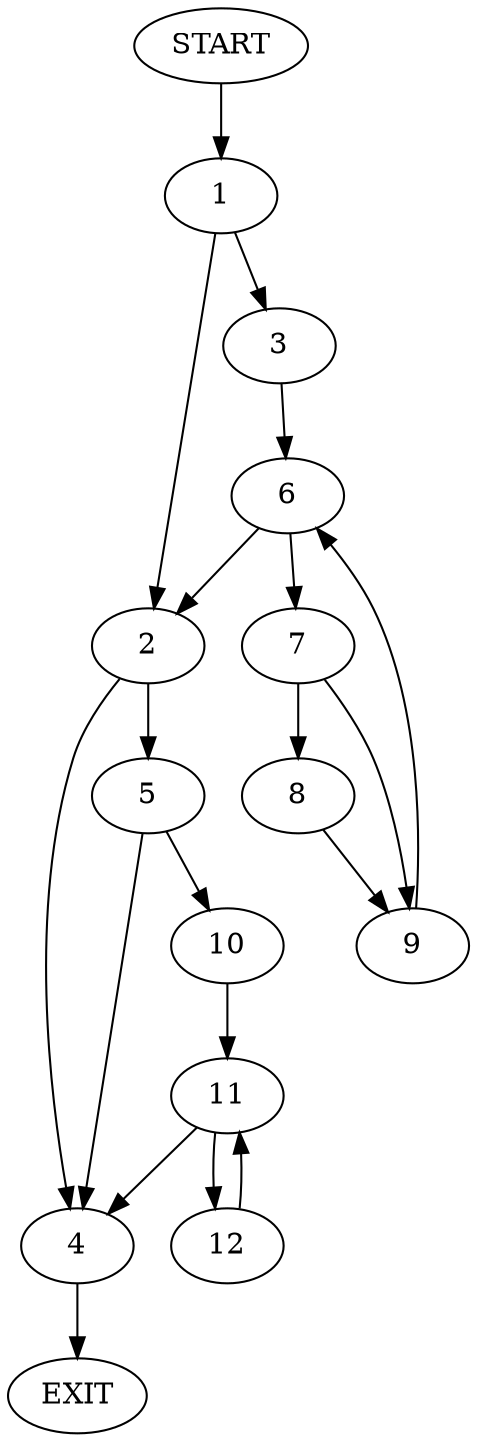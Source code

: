 digraph {
0 [label="START"]
13 [label="EXIT"]
0 -> 1
1 -> 2
1 -> 3
2 -> 4
2 -> 5
3 -> 6
6 -> 7
6 -> 2
7 -> 8
7 -> 9
8 -> 9
9 -> 6
5 -> 4
5 -> 10
4 -> 13
10 -> 11
11 -> 4
11 -> 12
12 -> 11
}
